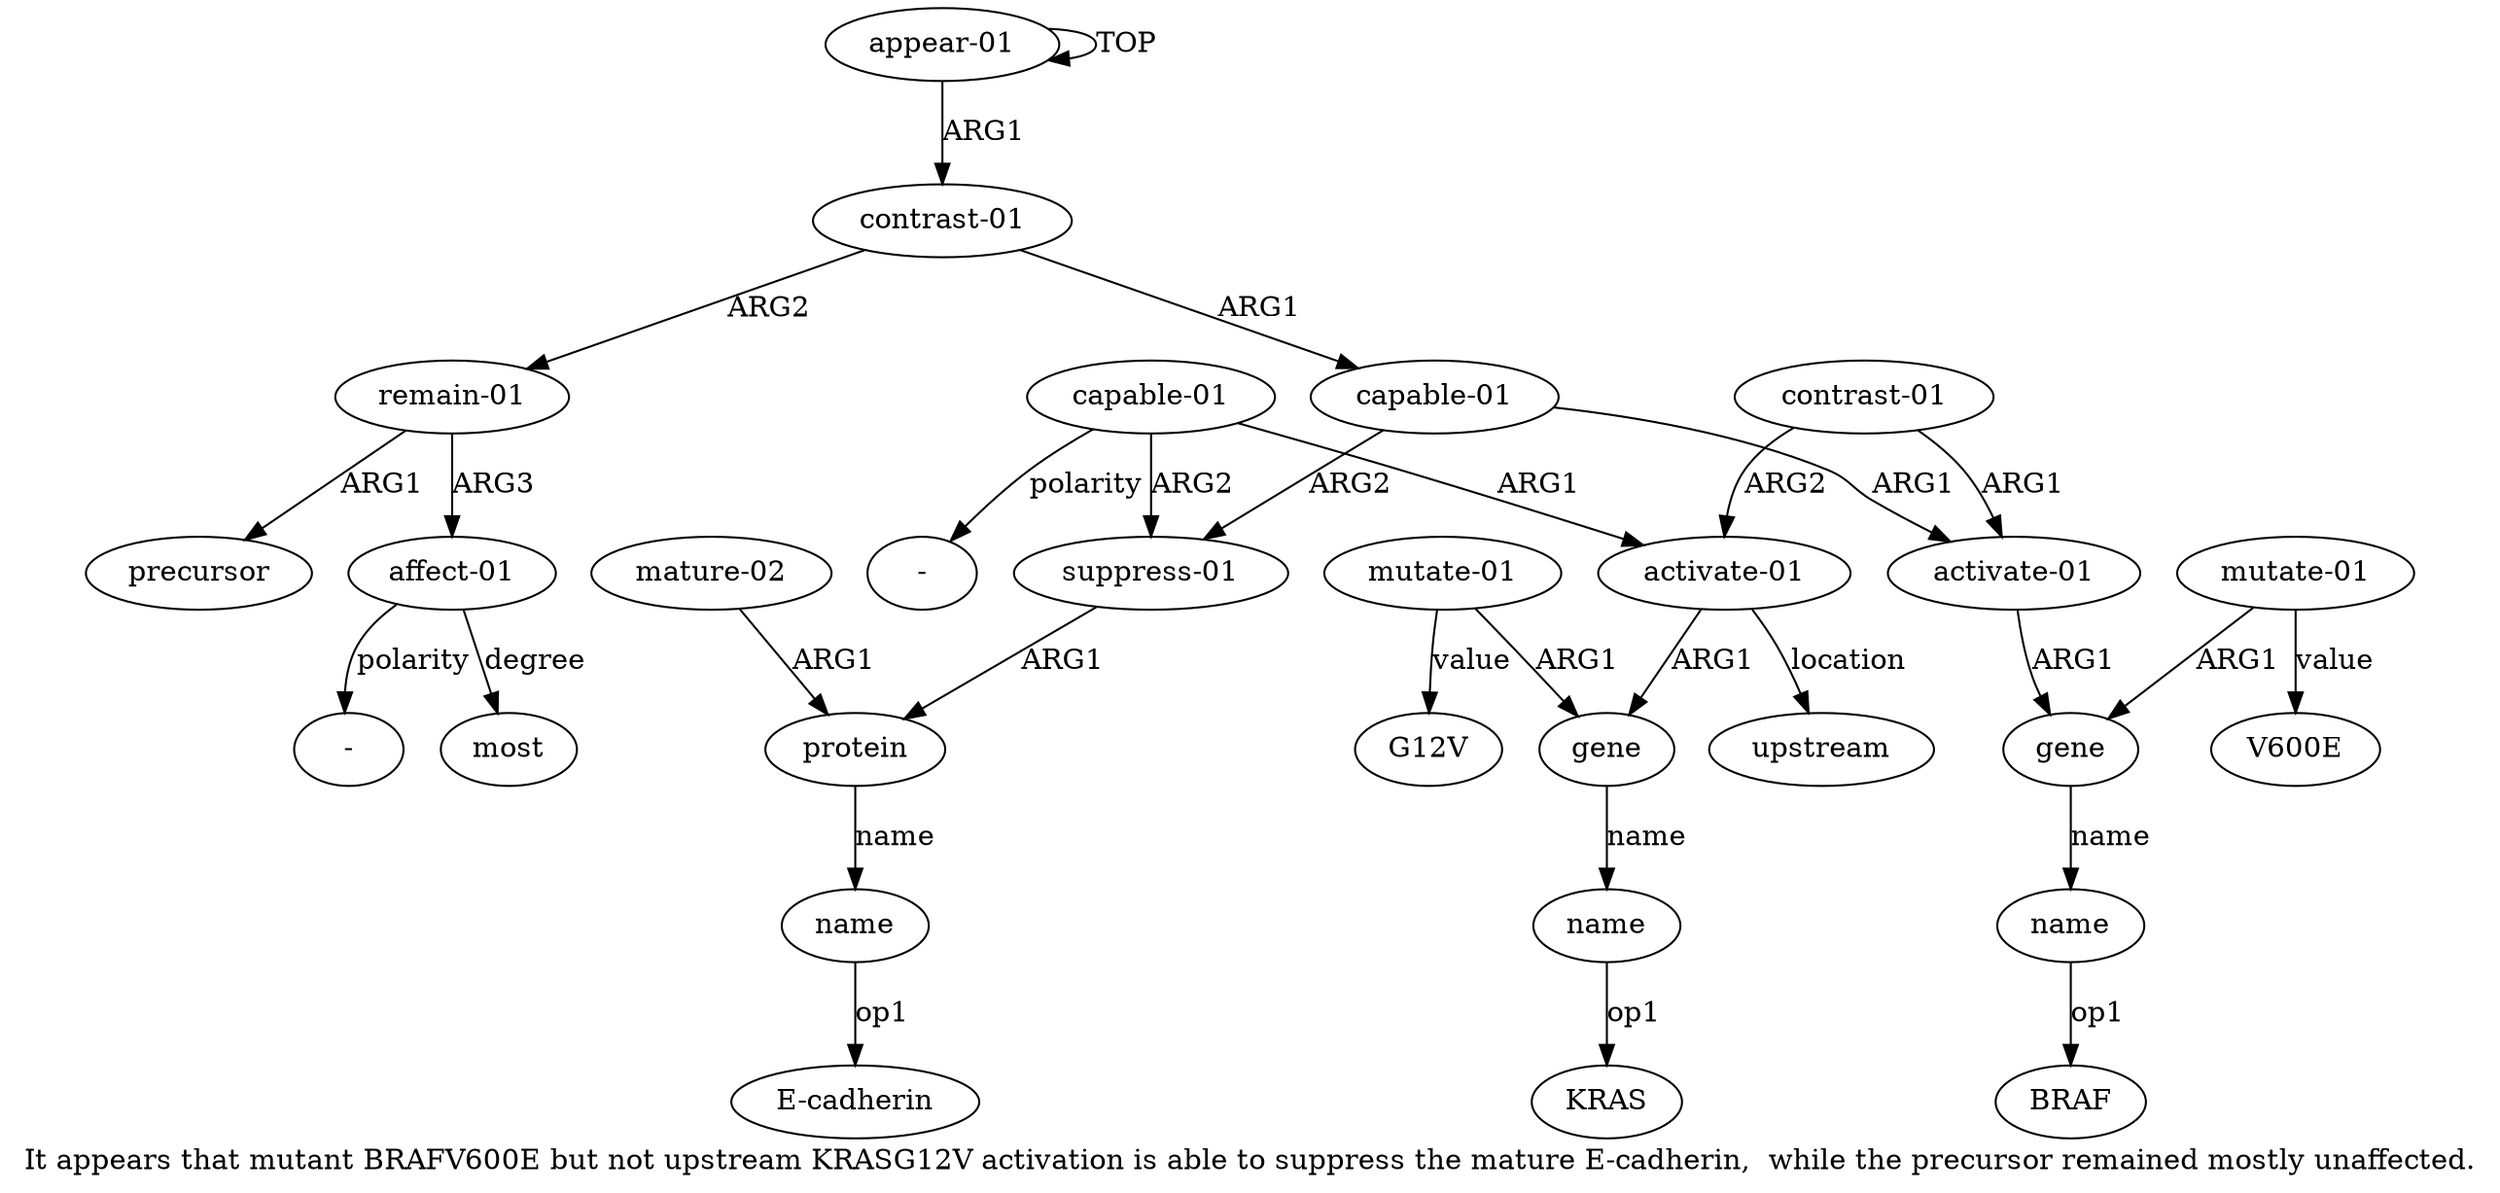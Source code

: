 digraph  {
	graph [label="It appears that mutant BRAFV600E but not upstream KRASG12V activation is able to suppress the mature E-cadherin,  while the precursor \
remained mostly unaffected."];
	node [label="\N"];
	a20	 [color=black,
		gold_ind=20,
		gold_label="affect-01",
		label="affect-01",
		test_ind=20,
		test_label="affect-01"];
	a21	 [color=black,
		gold_ind=21,
		gold_label=most,
		label=most,
		test_ind=21,
		test_label=most];
	a20 -> a21 [key=0,
	color=black,
	gold_label=degree,
	label=degree,
	test_label=degree];
"a20 -" [color=black,
	gold_ind=-1,
	gold_label="-",
	label="-",
	test_ind=-1,
	test_label="-"];
a20 -> "a20 -" [key=0,
color=black,
gold_label=polarity,
label=polarity,
test_label=polarity];
"a6 V600E" [color=black,
gold_ind=-1,
gold_label=V600E,
label=V600E,
test_ind=-1,
test_label=V600E];
"a10 KRAS" [color=black,
gold_ind=-1,
gold_label=KRAS,
label=KRAS,
test_ind=-1,
test_label=KRAS];
a15 [color=black,
gold_ind=15,
gold_label=protein,
label=protein,
test_ind=15,
test_label=protein];
a16 [color=black,
gold_ind=16,
gold_label=name,
label=name,
test_ind=16,
test_label=name];
a15 -> a16 [key=0,
color=black,
gold_label=name,
label=name,
test_label=name];
a14 [color=black,
gold_ind=14,
gold_label="suppress-01",
label="suppress-01",
test_ind=14,
test_label="suppress-01"];
a14 -> a15 [key=0,
color=black,
gold_label=ARG1,
label=ARG1,
test_label=ARG1];
a17 [color=black,
gold_ind=17,
gold_label="mature-02",
label="mature-02",
test_ind=17,
test_label="mature-02"];
a17 -> a15 [key=0,
color=black,
gold_label=ARG1,
label=ARG1,
test_label=ARG1];
"a16 E-cadherin" [color=black,
gold_ind=-1,
gold_label="E-cadherin",
label="E-cadherin",
test_ind=-1,
test_label="E-cadherin"];
a16 -> "a16 E-cadherin" [key=0,
color=black,
gold_label=op1,
label=op1,
test_label=op1];
a11 [color=black,
gold_ind=11,
gold_label="mutate-01",
label="mutate-01",
test_ind=11,
test_label="mutate-01"];
a9 [color=black,
gold_ind=9,
gold_label=gene,
label=gene,
test_ind=9,
test_label=gene];
a11 -> a9 [key=0,
color=black,
gold_label=ARG1,
label=ARG1,
test_label=ARG1];
"a11 G12V" [color=black,
gold_ind=-1,
gold_label=G12V,
label=G12V,
test_ind=-1,
test_label=G12V];
a11 -> "a11 G12V" [key=0,
color=black,
gold_label=value,
label=value,
test_label=value];
a10 [color=black,
gold_ind=10,
gold_label=name,
label=name,
test_ind=10,
test_label=name];
a10 -> "a10 KRAS" [key=0,
color=black,
gold_label=op1,
label=op1,
test_label=op1];
a13 [color=black,
gold_ind=13,
gold_label=upstream,
label=upstream,
test_ind=13,
test_label=upstream];
a12 [color=black,
gold_ind=12,
gold_label="capable-01",
label="capable-01",
test_ind=12,
test_label="capable-01"];
a12 -> a14 [key=0,
color=black,
gold_label=ARG2,
label=ARG2,
test_label=ARG2];
a8 [color=black,
gold_ind=8,
gold_label="activate-01",
label="activate-01",
test_ind=8,
test_label="activate-01"];
a12 -> a8 [key=0,
color=black,
gold_label=ARG1,
label=ARG1,
test_label=ARG1];
"a12 -" [color=black,
gold_ind=-1,
gold_label="-",
label="-",
test_ind=-1,
test_label="-"];
a12 -> "a12 -" [key=0,
color=black,
gold_label=polarity,
label=polarity,
test_label=polarity];
a19 [color=black,
gold_ind=19,
gold_label=precursor,
label=precursor,
test_ind=19,
test_label=precursor];
a18 [color=black,
gold_ind=18,
gold_label="remain-01",
label="remain-01",
test_ind=18,
test_label="remain-01"];
a18 -> a20 [key=0,
color=black,
gold_label=ARG3,
label=ARG3,
test_label=ARG3];
a18 -> a19 [key=0,
color=black,
gold_label=ARG1,
label=ARG1,
test_label=ARG1];
a1 [color=black,
gold_ind=1,
gold_label="contrast-01",
label="contrast-01",
test_ind=1,
test_label="contrast-01"];
a1 -> a18 [key=0,
color=black,
gold_label=ARG2,
label=ARG2,
test_label=ARG2];
a2 [color=black,
gold_ind=2,
gold_label="capable-01",
label="capable-01",
test_ind=2,
test_label="capable-01"];
a1 -> a2 [key=0,
color=black,
gold_label=ARG1,
label=ARG1,
test_label=ARG1];
a0 [color=black,
gold_ind=0,
gold_label="appear-01",
label="appear-01",
test_ind=0,
test_label="appear-01"];
a0 -> a1 [key=0,
color=black,
gold_label=ARG1,
label=ARG1,
test_label=ARG1];
a0 -> a0 [key=0,
color=black,
gold_label=TOP,
label=TOP,
test_label=TOP];
a3 [color=black,
gold_ind=3,
gold_label="activate-01",
label="activate-01",
test_ind=3,
test_label="activate-01"];
a4 [color=black,
gold_ind=4,
gold_label=gene,
label=gene,
test_ind=4,
test_label=gene];
a3 -> a4 [key=0,
color=black,
gold_label=ARG1,
label=ARG1,
test_label=ARG1];
a2 -> a14 [key=0,
color=black,
gold_label=ARG2,
label=ARG2,
test_label=ARG2];
a2 -> a3 [key=0,
color=black,
gold_label=ARG1,
label=ARG1,
test_label=ARG1];
a5 [color=black,
gold_ind=5,
gold_label=name,
label=name,
test_ind=5,
test_label=name];
"a5 BRAF" [color=black,
gold_ind=-1,
gold_label=BRAF,
label=BRAF,
test_ind=-1,
test_label=BRAF];
a5 -> "a5 BRAF" [key=0,
color=black,
gold_label=op1,
label=op1,
test_label=op1];
a4 -> a5 [key=0,
color=black,
gold_label=name,
label=name,
test_label=name];
a7 [color=black,
gold_ind=7,
gold_label="contrast-01",
label="contrast-01",
test_ind=7,
test_label="contrast-01"];
a7 -> a3 [key=0,
color=black,
gold_label=ARG1,
label=ARG1,
test_label=ARG1];
a7 -> a8 [key=0,
color=black,
gold_label=ARG2,
label=ARG2,
test_label=ARG2];
a6 [color=black,
gold_ind=6,
gold_label="mutate-01",
label="mutate-01",
test_ind=6,
test_label="mutate-01"];
a6 -> "a6 V600E" [key=0,
color=black,
gold_label=value,
label=value,
test_label=value];
a6 -> a4 [key=0,
color=black,
gold_label=ARG1,
label=ARG1,
test_label=ARG1];
a9 -> a10 [key=0,
color=black,
gold_label=name,
label=name,
test_label=name];
a8 -> a13 [key=0,
color=black,
gold_label=location,
label=location,
test_label=location];
a8 -> a9 [key=0,
color=black,
gold_label=ARG1,
label=ARG1,
test_label=ARG1];
}
